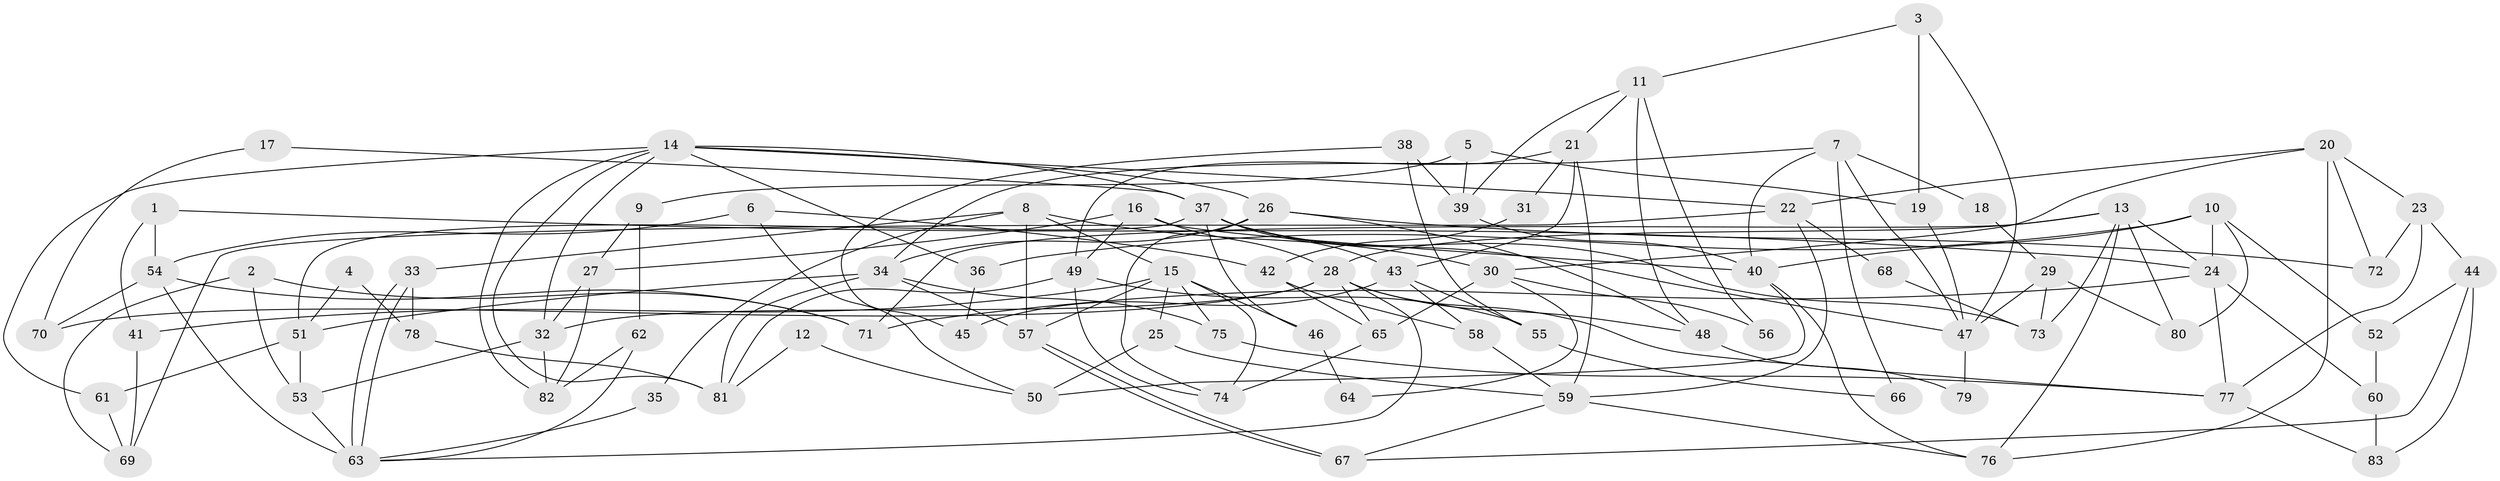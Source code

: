 // Generated by graph-tools (version 1.1) at 2025/36/03/09/25 02:36:04]
// undirected, 83 vertices, 166 edges
graph export_dot {
graph [start="1"]
  node [color=gray90,style=filled];
  1;
  2;
  3;
  4;
  5;
  6;
  7;
  8;
  9;
  10;
  11;
  12;
  13;
  14;
  15;
  16;
  17;
  18;
  19;
  20;
  21;
  22;
  23;
  24;
  25;
  26;
  27;
  28;
  29;
  30;
  31;
  32;
  33;
  34;
  35;
  36;
  37;
  38;
  39;
  40;
  41;
  42;
  43;
  44;
  45;
  46;
  47;
  48;
  49;
  50;
  51;
  52;
  53;
  54;
  55;
  56;
  57;
  58;
  59;
  60;
  61;
  62;
  63;
  64;
  65;
  66;
  67;
  68;
  69;
  70;
  71;
  72;
  73;
  74;
  75;
  76;
  77;
  78;
  79;
  80;
  81;
  82;
  83;
  1 -- 24;
  1 -- 41;
  1 -- 54;
  2 -- 69;
  2 -- 71;
  2 -- 53;
  3 -- 47;
  3 -- 11;
  3 -- 19;
  4 -- 78;
  4 -- 51;
  5 -- 19;
  5 -- 39;
  5 -- 9;
  6 -- 50;
  6 -- 54;
  6 -- 42;
  7 -- 34;
  7 -- 40;
  7 -- 18;
  7 -- 47;
  7 -- 66;
  8 -- 57;
  8 -- 30;
  8 -- 15;
  8 -- 33;
  8 -- 35;
  9 -- 27;
  9 -- 62;
  10 -- 24;
  10 -- 40;
  10 -- 36;
  10 -- 52;
  10 -- 80;
  11 -- 48;
  11 -- 21;
  11 -- 39;
  11 -- 56;
  12 -- 50;
  12 -- 81;
  13 -- 80;
  13 -- 28;
  13 -- 24;
  13 -- 71;
  13 -- 73;
  13 -- 76;
  14 -- 32;
  14 -- 82;
  14 -- 22;
  14 -- 26;
  14 -- 36;
  14 -- 37;
  14 -- 61;
  14 -- 81;
  15 -- 74;
  15 -- 25;
  15 -- 41;
  15 -- 46;
  15 -- 57;
  15 -- 75;
  16 -- 27;
  16 -- 28;
  16 -- 40;
  16 -- 49;
  17 -- 70;
  17 -- 37;
  18 -- 29;
  19 -- 47;
  20 -- 22;
  20 -- 76;
  20 -- 23;
  20 -- 30;
  20 -- 72;
  21 -- 49;
  21 -- 43;
  21 -- 31;
  21 -- 59;
  22 -- 59;
  22 -- 68;
  22 -- 69;
  23 -- 44;
  23 -- 72;
  23 -- 77;
  24 -- 77;
  24 -- 60;
  24 -- 71;
  25 -- 59;
  25 -- 50;
  26 -- 72;
  26 -- 34;
  26 -- 48;
  26 -- 74;
  27 -- 32;
  27 -- 82;
  28 -- 63;
  28 -- 77;
  28 -- 32;
  28 -- 48;
  28 -- 65;
  28 -- 70;
  29 -- 47;
  29 -- 73;
  29 -- 80;
  30 -- 65;
  30 -- 56;
  30 -- 64;
  31 -- 42;
  32 -- 53;
  32 -- 82;
  33 -- 63;
  33 -- 63;
  33 -- 78;
  34 -- 57;
  34 -- 51;
  34 -- 75;
  34 -- 81;
  35 -- 63;
  36 -- 45;
  37 -- 51;
  37 -- 43;
  37 -- 46;
  37 -- 47;
  37 -- 73;
  38 -- 55;
  38 -- 39;
  38 -- 45;
  39 -- 40;
  40 -- 76;
  40 -- 50;
  41 -- 69;
  42 -- 65;
  42 -- 58;
  43 -- 45;
  43 -- 55;
  43 -- 58;
  44 -- 52;
  44 -- 67;
  44 -- 83;
  46 -- 64;
  47 -- 79;
  48 -- 79;
  49 -- 81;
  49 -- 55;
  49 -- 74;
  51 -- 53;
  51 -- 61;
  52 -- 60;
  53 -- 63;
  54 -- 71;
  54 -- 63;
  54 -- 70;
  55 -- 66;
  57 -- 67;
  57 -- 67;
  58 -- 59;
  59 -- 67;
  59 -- 76;
  60 -- 83;
  61 -- 69;
  62 -- 63;
  62 -- 82;
  65 -- 74;
  68 -- 73;
  75 -- 77;
  77 -- 83;
  78 -- 81;
}

